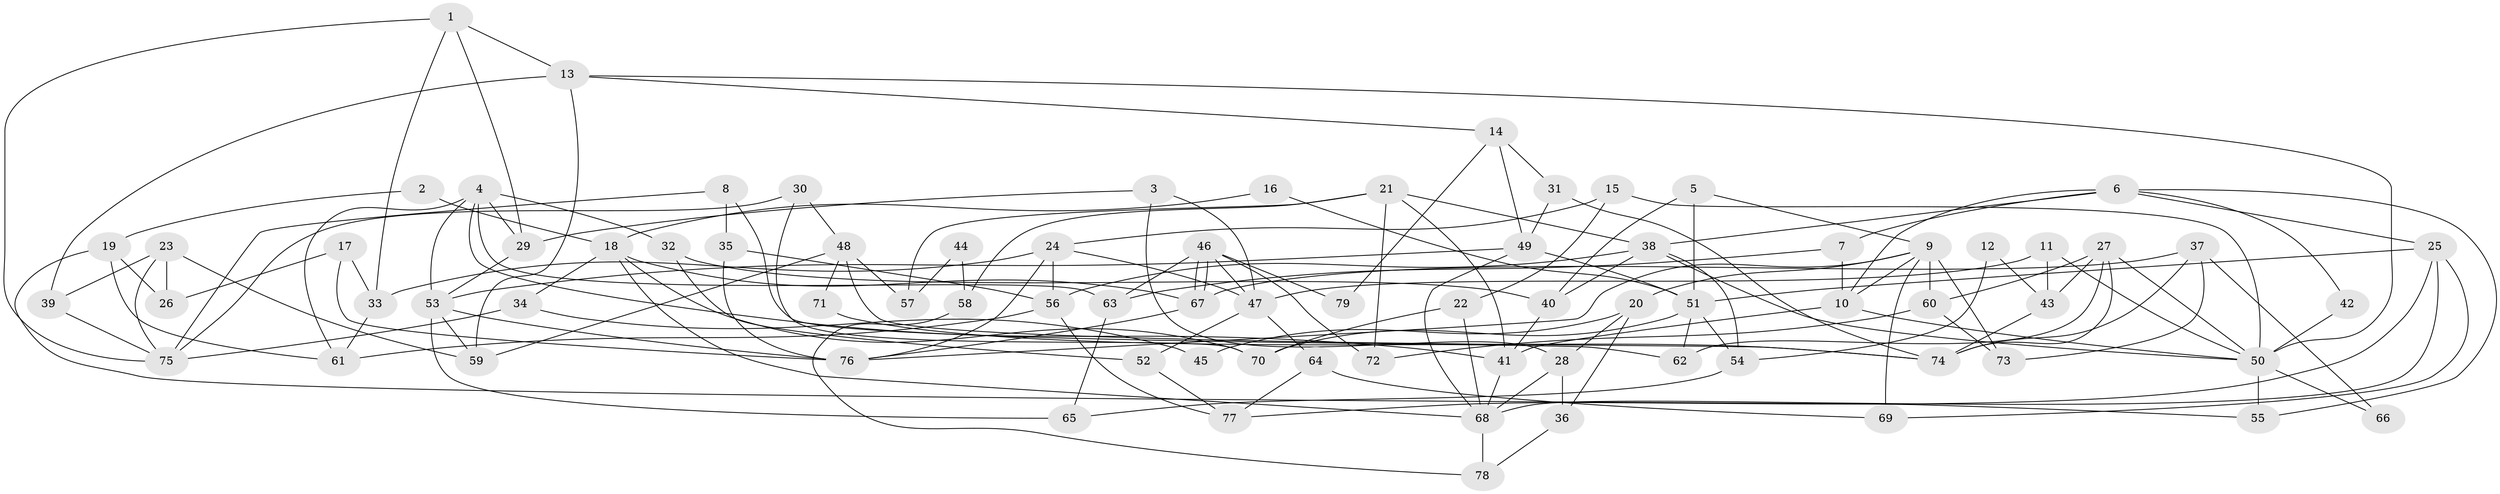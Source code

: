// Generated by graph-tools (version 1.1) at 2025/15/03/09/25 04:15:20]
// undirected, 79 vertices, 158 edges
graph export_dot {
graph [start="1"]
  node [color=gray90,style=filled];
  1;
  2;
  3;
  4;
  5;
  6;
  7;
  8;
  9;
  10;
  11;
  12;
  13;
  14;
  15;
  16;
  17;
  18;
  19;
  20;
  21;
  22;
  23;
  24;
  25;
  26;
  27;
  28;
  29;
  30;
  31;
  32;
  33;
  34;
  35;
  36;
  37;
  38;
  39;
  40;
  41;
  42;
  43;
  44;
  45;
  46;
  47;
  48;
  49;
  50;
  51;
  52;
  53;
  54;
  55;
  56;
  57;
  58;
  59;
  60;
  61;
  62;
  63;
  64;
  65;
  66;
  67;
  68;
  69;
  70;
  71;
  72;
  73;
  74;
  75;
  76;
  77;
  78;
  79;
  1 -- 13;
  1 -- 33;
  1 -- 29;
  1 -- 75;
  2 -- 19;
  2 -- 18;
  3 -- 29;
  3 -- 47;
  3 -- 28;
  4 -- 53;
  4 -- 61;
  4 -- 29;
  4 -- 32;
  4 -- 41;
  4 -- 63;
  5 -- 9;
  5 -- 51;
  5 -- 40;
  6 -- 10;
  6 -- 38;
  6 -- 7;
  6 -- 25;
  6 -- 42;
  6 -- 55;
  7 -- 10;
  7 -- 63;
  8 -- 62;
  8 -- 75;
  8 -- 35;
  9 -- 69;
  9 -- 73;
  9 -- 10;
  9 -- 20;
  9 -- 60;
  9 -- 76;
  10 -- 50;
  10 -- 41;
  11 -- 47;
  11 -- 50;
  11 -- 43;
  12 -- 43;
  12 -- 54;
  13 -- 50;
  13 -- 59;
  13 -- 14;
  13 -- 39;
  14 -- 49;
  14 -- 31;
  14 -- 79;
  15 -- 22;
  15 -- 24;
  15 -- 50;
  16 -- 51;
  16 -- 18;
  17 -- 33;
  17 -- 76;
  17 -- 26;
  18 -- 68;
  18 -- 67;
  18 -- 34;
  18 -- 70;
  19 -- 26;
  19 -- 55;
  19 -- 61;
  20 -- 28;
  20 -- 36;
  20 -- 45;
  21 -- 41;
  21 -- 38;
  21 -- 57;
  21 -- 58;
  21 -- 72;
  22 -- 70;
  22 -- 68;
  23 -- 59;
  23 -- 75;
  23 -- 26;
  23 -- 39;
  24 -- 56;
  24 -- 47;
  24 -- 33;
  24 -- 76;
  25 -- 68;
  25 -- 51;
  25 -- 69;
  25 -- 77;
  27 -- 74;
  27 -- 60;
  27 -- 43;
  27 -- 50;
  27 -- 62;
  28 -- 68;
  28 -- 36;
  29 -- 53;
  30 -- 70;
  30 -- 75;
  30 -- 48;
  31 -- 49;
  31 -- 74;
  32 -- 40;
  32 -- 52;
  33 -- 61;
  34 -- 75;
  34 -- 45;
  35 -- 76;
  35 -- 56;
  36 -- 78;
  37 -- 74;
  37 -- 67;
  37 -- 66;
  37 -- 73;
  38 -- 40;
  38 -- 50;
  38 -- 54;
  38 -- 56;
  39 -- 75;
  40 -- 41;
  41 -- 68;
  42 -- 50;
  43 -- 74;
  44 -- 57;
  44 -- 58;
  46 -- 67;
  46 -- 67;
  46 -- 63;
  46 -- 47;
  46 -- 72;
  46 -- 79;
  47 -- 52;
  47 -- 64;
  48 -- 74;
  48 -- 57;
  48 -- 59;
  48 -- 71;
  49 -- 53;
  49 -- 51;
  49 -- 68;
  50 -- 55;
  50 -- 66;
  51 -- 54;
  51 -- 62;
  51 -- 70;
  52 -- 77;
  53 -- 76;
  53 -- 59;
  53 -- 65;
  54 -- 65;
  56 -- 61;
  56 -- 77;
  58 -- 78;
  60 -- 72;
  60 -- 73;
  63 -- 65;
  64 -- 77;
  64 -- 69;
  67 -- 76;
  68 -- 78;
  71 -- 74;
}

